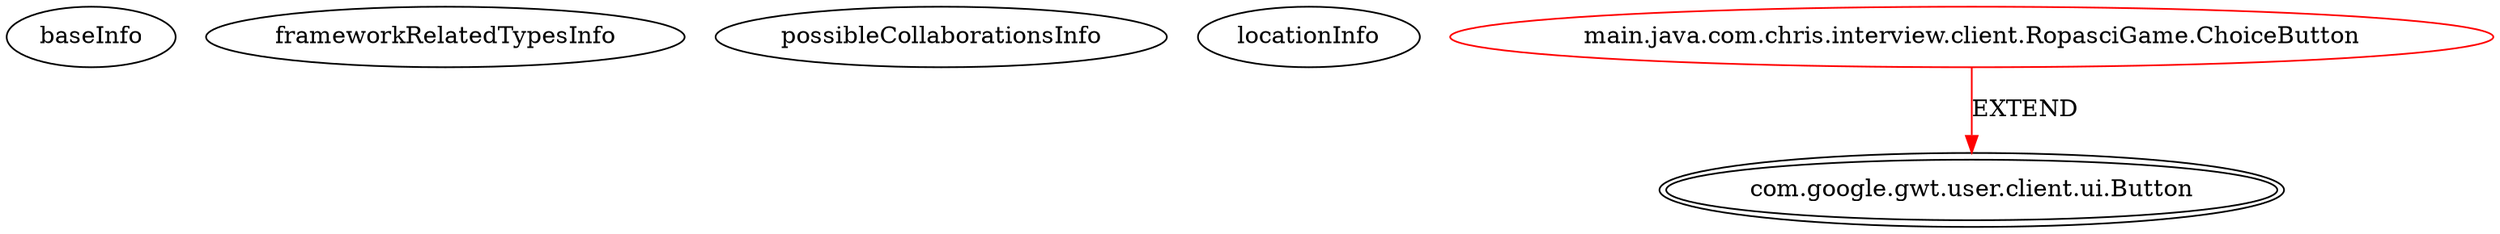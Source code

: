 digraph {
baseInfo[graphId=85,category="extension_graph",isAnonymous=false,possibleRelation=false]
frameworkRelatedTypesInfo[0="com.google.gwt.user.client.ui.Button"]
possibleCollaborationsInfo[]
locationInfo[projectName="Christian-Achilli-ropasci",filePath="/Christian-Achilli-ropasci/ropasci-master/Rock-Paper-Scissor/src/main/java/com/chris/interview/client/RopasciGame.java",contextSignature="ChoiceButton",graphId="85"]
0[label="main.java.com.chris.interview.client.RopasciGame.ChoiceButton",vertexType="ROOT_CLIENT_CLASS_DECLARATION",isFrameworkType=false,color=red]
1[label="com.google.gwt.user.client.ui.Button",vertexType="FRAMEWORK_CLASS_TYPE",isFrameworkType=true,peripheries=2]
0->1[label="EXTEND",color=red]
}
